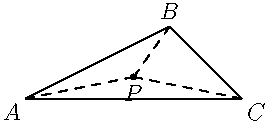 unitsize(0.5inch);

draw((0, 0)--(2, 1)--(3,0)--cycle);

label("$A$", (0, 0), SW);
label("$B$", (2, 1), N);
label("$C$", (3, 0), SE);

pair p = (1.5, 0.3);
dot(p);
label("$P$", p, S);

draw(p--(0, 0), dashed);
draw(p--(2, 1), dashed);
draw(p--(3, 0), dashed);
